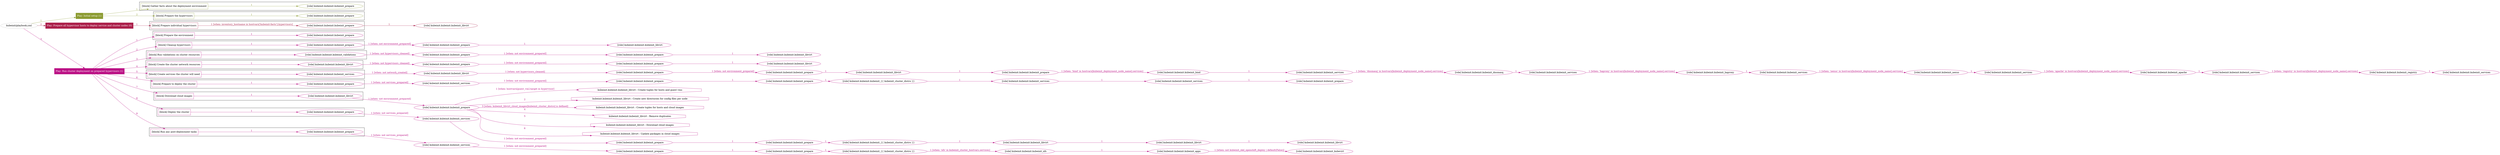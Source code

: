 digraph {
	graph [concentrate=true ordering=in rankdir=LR ratio=fill]
	edge [esep=5 sep=10]
	"kubeinit/playbook.yml" [id=root_node style=dotted]
	play_fecde589 [label="Play: Initial setup (1)" color="#8c9b31" fontcolor="#ffffff" id=play_fecde589 shape=box style=filled tooltip=localhost]
	"kubeinit/playbook.yml" -> play_fecde589 [label="1 " color="#8c9b31" fontcolor="#8c9b31" id=edge_a28c7345 labeltooltip="1 " tooltip="1 "]
	subgraph "kubeinit.kubeinit.kubeinit_prepare" {
		role_893bb1cb [label="[role] kubeinit.kubeinit.kubeinit_prepare" color="#8c9b31" id=role_893bb1cb tooltip="kubeinit.kubeinit.kubeinit_prepare"]
	}
	subgraph "kubeinit.kubeinit.kubeinit_prepare" {
		role_c7a5073b [label="[role] kubeinit.kubeinit.kubeinit_prepare" color="#8c9b31" id=role_c7a5073b tooltip="kubeinit.kubeinit.kubeinit_prepare"]
	}
	subgraph "Play: Initial setup (1)" {
		play_fecde589 -> block_b6773ce6 [label=1 color="#8c9b31" fontcolor="#8c9b31" id=edge_fdb4b4e5 labeltooltip=1 tooltip=1]
		subgraph cluster_block_b6773ce6 {
			block_b6773ce6 [label="[block] Gather facts about the deployment environment" color="#8c9b31" id=block_b6773ce6 labeltooltip="Gather facts about the deployment environment" shape=box tooltip="Gather facts about the deployment environment"]
			block_b6773ce6 -> role_893bb1cb [label="1 " color="#8c9b31" fontcolor="#8c9b31" id=edge_a5877e8c labeltooltip="1 " tooltip="1 "]
		}
		play_fecde589 -> block_ec4a5299 [label=2 color="#8c9b31" fontcolor="#8c9b31" id=edge_3188f8fc labeltooltip=2 tooltip=2]
		subgraph cluster_block_ec4a5299 {
			block_ec4a5299 [label="[block] Prepare the hypervisors" color="#8c9b31" id=block_ec4a5299 labeltooltip="Prepare the hypervisors" shape=box tooltip="Prepare the hypervisors"]
			block_ec4a5299 -> role_c7a5073b [label="1 " color="#8c9b31" fontcolor="#8c9b31" id=edge_5134b48e labeltooltip="1 " tooltip="1 "]
		}
	}
	play_e16d7813 [label="Play: Prepare all hypervisor hosts to deploy service and cluster nodes (0)" color="#ac204b" fontcolor="#ffffff" id=play_e16d7813 shape=box style=filled tooltip="Play: Prepare all hypervisor hosts to deploy service and cluster nodes (0)"]
	"kubeinit/playbook.yml" -> play_e16d7813 [label="2 " color="#ac204b" fontcolor="#ac204b" id=edge_923cb1ef labeltooltip="2 " tooltip="2 "]
	subgraph "kubeinit.kubeinit.kubeinit_libvirt" {
		role_e49487eb [label="[role] kubeinit.kubeinit.kubeinit_libvirt" color="#ac204b" id=role_e49487eb tooltip="kubeinit.kubeinit.kubeinit_libvirt"]
	}
	subgraph "kubeinit.kubeinit.kubeinit_prepare" {
		role_bfb5aa08 [label="[role] kubeinit.kubeinit.kubeinit_prepare" color="#ac204b" id=role_bfb5aa08 tooltip="kubeinit.kubeinit.kubeinit_prepare"]
		role_bfb5aa08 -> role_e49487eb [label="1 " color="#ac204b" fontcolor="#ac204b" id=edge_5ffde83c labeltooltip="1 " tooltip="1 "]
	}
	subgraph "Play: Prepare all hypervisor hosts to deploy service and cluster nodes (0)" {
		play_e16d7813 -> block_dc4ae909 [label=1 color="#ac204b" fontcolor="#ac204b" id=edge_4358f58d labeltooltip=1 tooltip=1]
		subgraph cluster_block_dc4ae909 {
			block_dc4ae909 [label="[block] Prepare individual hypervisors" color="#ac204b" id=block_dc4ae909 labeltooltip="Prepare individual hypervisors" shape=box tooltip="Prepare individual hypervisors"]
			block_dc4ae909 -> role_bfb5aa08 [label="1 [when: inventory_hostname in hostvars['kubeinit-facts'].hypervisors]" color="#ac204b" fontcolor="#ac204b" id=edge_e8f9af90 labeltooltip="1 [when: inventory_hostname in hostvars['kubeinit-facts'].hypervisors]" tooltip="1 [when: inventory_hostname in hostvars['kubeinit-facts'].hypervisors]"]
		}
	}
	play_538e39ea [label="Play: Run cluster deployment on prepared hypervisors (1)" color="#bb1185" fontcolor="#ffffff" id=play_538e39ea shape=box style=filled tooltip=localhost]
	"kubeinit/playbook.yml" -> play_538e39ea [label="3 " color="#bb1185" fontcolor="#bb1185" id=edge_593bcd1d labeltooltip="3 " tooltip="3 "]
	subgraph "kubeinit.kubeinit.kubeinit_prepare" {
		role_bf814c5b [label="[role] kubeinit.kubeinit.kubeinit_prepare" color="#bb1185" id=role_bf814c5b tooltip="kubeinit.kubeinit.kubeinit_prepare"]
	}
	subgraph "kubeinit.kubeinit.kubeinit_libvirt" {
		role_42170a9c [label="[role] kubeinit.kubeinit.kubeinit_libvirt" color="#bb1185" id=role_42170a9c tooltip="kubeinit.kubeinit.kubeinit_libvirt"]
	}
	subgraph "kubeinit.kubeinit.kubeinit_prepare" {
		role_3f55982e [label="[role] kubeinit.kubeinit.kubeinit_prepare" color="#bb1185" id=role_3f55982e tooltip="kubeinit.kubeinit.kubeinit_prepare"]
		role_3f55982e -> role_42170a9c [label="1 " color="#bb1185" fontcolor="#bb1185" id=edge_1377c9d9 labeltooltip="1 " tooltip="1 "]
	}
	subgraph "kubeinit.kubeinit.kubeinit_prepare" {
		role_9db27138 [label="[role] kubeinit.kubeinit.kubeinit_prepare" color="#bb1185" id=role_9db27138 tooltip="kubeinit.kubeinit.kubeinit_prepare"]
		role_9db27138 -> role_3f55982e [label="1 [when: not environment_prepared]" color="#bb1185" fontcolor="#bb1185" id=edge_2b4bcfb2 labeltooltip="1 [when: not environment_prepared]" tooltip="1 [when: not environment_prepared]"]
	}
	subgraph "kubeinit.kubeinit.kubeinit_libvirt" {
		role_50c20f72 [label="[role] kubeinit.kubeinit.kubeinit_libvirt" color="#bb1185" id=role_50c20f72 tooltip="kubeinit.kubeinit.kubeinit_libvirt"]
	}
	subgraph "kubeinit.kubeinit.kubeinit_prepare" {
		role_05577a4a [label="[role] kubeinit.kubeinit.kubeinit_prepare" color="#bb1185" id=role_05577a4a tooltip="kubeinit.kubeinit.kubeinit_prepare"]
		role_05577a4a -> role_50c20f72 [label="1 " color="#bb1185" fontcolor="#bb1185" id=edge_f0ba9951 labeltooltip="1 " tooltip="1 "]
	}
	subgraph "kubeinit.kubeinit.kubeinit_prepare" {
		role_8473e222 [label="[role] kubeinit.kubeinit.kubeinit_prepare" color="#bb1185" id=role_8473e222 tooltip="kubeinit.kubeinit.kubeinit_prepare"]
		role_8473e222 -> role_05577a4a [label="1 [when: not environment_prepared]" color="#bb1185" fontcolor="#bb1185" id=edge_f0eec3dd labeltooltip="1 [when: not environment_prepared]" tooltip="1 [when: not environment_prepared]"]
	}
	subgraph "kubeinit.kubeinit.kubeinit_validations" {
		role_64296fd0 [label="[role] kubeinit.kubeinit.kubeinit_validations" color="#bb1185" id=role_64296fd0 tooltip="kubeinit.kubeinit.kubeinit_validations"]
		role_64296fd0 -> role_8473e222 [label="1 [when: not hypervisors_cleaned]" color="#bb1185" fontcolor="#bb1185" id=edge_b261baf3 labeltooltip="1 [when: not hypervisors_cleaned]" tooltip="1 [when: not hypervisors_cleaned]"]
	}
	subgraph "kubeinit.kubeinit.kubeinit_libvirt" {
		role_461cff26 [label="[role] kubeinit.kubeinit.kubeinit_libvirt" color="#bb1185" id=role_461cff26 tooltip="kubeinit.kubeinit.kubeinit_libvirt"]
	}
	subgraph "kubeinit.kubeinit.kubeinit_prepare" {
		role_7d56128d [label="[role] kubeinit.kubeinit.kubeinit_prepare" color="#bb1185" id=role_7d56128d tooltip="kubeinit.kubeinit.kubeinit_prepare"]
		role_7d56128d -> role_461cff26 [label="1 " color="#bb1185" fontcolor="#bb1185" id=edge_473efc7d labeltooltip="1 " tooltip="1 "]
	}
	subgraph "kubeinit.kubeinit.kubeinit_prepare" {
		role_2a7e3e36 [label="[role] kubeinit.kubeinit.kubeinit_prepare" color="#bb1185" id=role_2a7e3e36 tooltip="kubeinit.kubeinit.kubeinit_prepare"]
		role_2a7e3e36 -> role_7d56128d [label="1 [when: not environment_prepared]" color="#bb1185" fontcolor="#bb1185" id=edge_c6b74da9 labeltooltip="1 [when: not environment_prepared]" tooltip="1 [when: not environment_prepared]"]
	}
	subgraph "kubeinit.kubeinit.kubeinit_libvirt" {
		role_67fe91dd [label="[role] kubeinit.kubeinit.kubeinit_libvirt" color="#bb1185" id=role_67fe91dd tooltip="kubeinit.kubeinit.kubeinit_libvirt"]
		role_67fe91dd -> role_2a7e3e36 [label="1 [when: not hypervisors_cleaned]" color="#bb1185" fontcolor="#bb1185" id=edge_0689e8bd labeltooltip="1 [when: not hypervisors_cleaned]" tooltip="1 [when: not hypervisors_cleaned]"]
	}
	subgraph "kubeinit.kubeinit.kubeinit_services" {
		role_6a74f74c [label="[role] kubeinit.kubeinit.kubeinit_services" color="#bb1185" id=role_6a74f74c tooltip="kubeinit.kubeinit.kubeinit_services"]
	}
	subgraph "kubeinit.kubeinit.kubeinit_registry" {
		role_1be0bc4d [label="[role] kubeinit.kubeinit.kubeinit_registry" color="#bb1185" id=role_1be0bc4d tooltip="kubeinit.kubeinit.kubeinit_registry"]
		role_1be0bc4d -> role_6a74f74c [label="1 " color="#bb1185" fontcolor="#bb1185" id=edge_49444b69 labeltooltip="1 " tooltip="1 "]
	}
	subgraph "kubeinit.kubeinit.kubeinit_services" {
		role_33f3754e [label="[role] kubeinit.kubeinit.kubeinit_services" color="#bb1185" id=role_33f3754e tooltip="kubeinit.kubeinit.kubeinit_services"]
		role_33f3754e -> role_1be0bc4d [label="1 [when: 'registry' in hostvars[kubeinit_deployment_node_name].services]" color="#bb1185" fontcolor="#bb1185" id=edge_28f36b6d labeltooltip="1 [when: 'registry' in hostvars[kubeinit_deployment_node_name].services]" tooltip="1 [when: 'registry' in hostvars[kubeinit_deployment_node_name].services]"]
	}
	subgraph "kubeinit.kubeinit.kubeinit_apache" {
		role_92b2b910 [label="[role] kubeinit.kubeinit.kubeinit_apache" color="#bb1185" id=role_92b2b910 tooltip="kubeinit.kubeinit.kubeinit_apache"]
		role_92b2b910 -> role_33f3754e [label="1 " color="#bb1185" fontcolor="#bb1185" id=edge_6739c403 labeltooltip="1 " tooltip="1 "]
	}
	subgraph "kubeinit.kubeinit.kubeinit_services" {
		role_53a4039e [label="[role] kubeinit.kubeinit.kubeinit_services" color="#bb1185" id=role_53a4039e tooltip="kubeinit.kubeinit.kubeinit_services"]
		role_53a4039e -> role_92b2b910 [label="1 [when: 'apache' in hostvars[kubeinit_deployment_node_name].services]" color="#bb1185" fontcolor="#bb1185" id=edge_13cd59ca labeltooltip="1 [when: 'apache' in hostvars[kubeinit_deployment_node_name].services]" tooltip="1 [when: 'apache' in hostvars[kubeinit_deployment_node_name].services]"]
	}
	subgraph "kubeinit.kubeinit.kubeinit_nexus" {
		role_2f9c9baf [label="[role] kubeinit.kubeinit.kubeinit_nexus" color="#bb1185" id=role_2f9c9baf tooltip="kubeinit.kubeinit.kubeinit_nexus"]
		role_2f9c9baf -> role_53a4039e [label="1 " color="#bb1185" fontcolor="#bb1185" id=edge_62c1df1d labeltooltip="1 " tooltip="1 "]
	}
	subgraph "kubeinit.kubeinit.kubeinit_services" {
		role_1cb95a9a [label="[role] kubeinit.kubeinit.kubeinit_services" color="#bb1185" id=role_1cb95a9a tooltip="kubeinit.kubeinit.kubeinit_services"]
		role_1cb95a9a -> role_2f9c9baf [label="1 [when: 'nexus' in hostvars[kubeinit_deployment_node_name].services]" color="#bb1185" fontcolor="#bb1185" id=edge_fc0b673e labeltooltip="1 [when: 'nexus' in hostvars[kubeinit_deployment_node_name].services]" tooltip="1 [when: 'nexus' in hostvars[kubeinit_deployment_node_name].services]"]
	}
	subgraph "kubeinit.kubeinit.kubeinit_haproxy" {
		role_841d702f [label="[role] kubeinit.kubeinit.kubeinit_haproxy" color="#bb1185" id=role_841d702f tooltip="kubeinit.kubeinit.kubeinit_haproxy"]
		role_841d702f -> role_1cb95a9a [label="1 " color="#bb1185" fontcolor="#bb1185" id=edge_5bccc9d8 labeltooltip="1 " tooltip="1 "]
	}
	subgraph "kubeinit.kubeinit.kubeinit_services" {
		role_63d8b9c8 [label="[role] kubeinit.kubeinit.kubeinit_services" color="#bb1185" id=role_63d8b9c8 tooltip="kubeinit.kubeinit.kubeinit_services"]
		role_63d8b9c8 -> role_841d702f [label="1 [when: 'haproxy' in hostvars[kubeinit_deployment_node_name].services]" color="#bb1185" fontcolor="#bb1185" id=edge_8e43ca0f labeltooltip="1 [when: 'haproxy' in hostvars[kubeinit_deployment_node_name].services]" tooltip="1 [when: 'haproxy' in hostvars[kubeinit_deployment_node_name].services]"]
	}
	subgraph "kubeinit.kubeinit.kubeinit_dnsmasq" {
		role_ca9665ea [label="[role] kubeinit.kubeinit.kubeinit_dnsmasq" color="#bb1185" id=role_ca9665ea tooltip="kubeinit.kubeinit.kubeinit_dnsmasq"]
		role_ca9665ea -> role_63d8b9c8 [label="1 " color="#bb1185" fontcolor="#bb1185" id=edge_a1498839 labeltooltip="1 " tooltip="1 "]
	}
	subgraph "kubeinit.kubeinit.kubeinit_services" {
		role_dc3de6b2 [label="[role] kubeinit.kubeinit.kubeinit_services" color="#bb1185" id=role_dc3de6b2 tooltip="kubeinit.kubeinit.kubeinit_services"]
		role_dc3de6b2 -> role_ca9665ea [label="1 [when: 'dnsmasq' in hostvars[kubeinit_deployment_node_name].services]" color="#bb1185" fontcolor="#bb1185" id=edge_b790b7be labeltooltip="1 [when: 'dnsmasq' in hostvars[kubeinit_deployment_node_name].services]" tooltip="1 [when: 'dnsmasq' in hostvars[kubeinit_deployment_node_name].services]"]
	}
	subgraph "kubeinit.kubeinit.kubeinit_bind" {
		role_3b7dad3c [label="[role] kubeinit.kubeinit.kubeinit_bind" color="#bb1185" id=role_3b7dad3c tooltip="kubeinit.kubeinit.kubeinit_bind"]
		role_3b7dad3c -> role_dc3de6b2 [label="1 " color="#bb1185" fontcolor="#bb1185" id=edge_168dc1eb labeltooltip="1 " tooltip="1 "]
	}
	subgraph "kubeinit.kubeinit.kubeinit_prepare" {
		role_defa3a0e [label="[role] kubeinit.kubeinit.kubeinit_prepare" color="#bb1185" id=role_defa3a0e tooltip="kubeinit.kubeinit.kubeinit_prepare"]
		role_defa3a0e -> role_3b7dad3c [label="1 [when: 'bind' in hostvars[kubeinit_deployment_node_name].services]" color="#bb1185" fontcolor="#bb1185" id=edge_60d02bcd labeltooltip="1 [when: 'bind' in hostvars[kubeinit_deployment_node_name].services]" tooltip="1 [when: 'bind' in hostvars[kubeinit_deployment_node_name].services]"]
	}
	subgraph "kubeinit.kubeinit.kubeinit_libvirt" {
		role_06589012 [label="[role] kubeinit.kubeinit.kubeinit_libvirt" color="#bb1185" id=role_06589012 tooltip="kubeinit.kubeinit.kubeinit_libvirt"]
		role_06589012 -> role_defa3a0e [label="1 " color="#bb1185" fontcolor="#bb1185" id=edge_7d3d0b5f labeltooltip="1 " tooltip="1 "]
	}
	subgraph "kubeinit.kubeinit.kubeinit_prepare" {
		role_a8f68bc2 [label="[role] kubeinit.kubeinit.kubeinit_prepare" color="#bb1185" id=role_a8f68bc2 tooltip="kubeinit.kubeinit.kubeinit_prepare"]
		role_a8f68bc2 -> role_06589012 [label="1 " color="#bb1185" fontcolor="#bb1185" id=edge_5d313afd labeltooltip="1 " tooltip="1 "]
	}
	subgraph "kubeinit.kubeinit.kubeinit_prepare" {
		role_2d8629da [label="[role] kubeinit.kubeinit.kubeinit_prepare" color="#bb1185" id=role_2d8629da tooltip="kubeinit.kubeinit.kubeinit_prepare"]
		role_2d8629da -> role_a8f68bc2 [label="1 [when: not environment_prepared]" color="#bb1185" fontcolor="#bb1185" id=edge_c255bf7a labeltooltip="1 [when: not environment_prepared]" tooltip="1 [when: not environment_prepared]"]
	}
	subgraph "kubeinit.kubeinit.kubeinit_libvirt" {
		role_69d5fde2 [label="[role] kubeinit.kubeinit.kubeinit_libvirt" color="#bb1185" id=role_69d5fde2 tooltip="kubeinit.kubeinit.kubeinit_libvirt"]
		role_69d5fde2 -> role_2d8629da [label="1 [when: not hypervisors_cleaned]" color="#bb1185" fontcolor="#bb1185" id=edge_6b30c327 labeltooltip="1 [when: not hypervisors_cleaned]" tooltip="1 [when: not hypervisors_cleaned]"]
	}
	subgraph "kubeinit.kubeinit.kubeinit_services" {
		role_2aef833b [label="[role] kubeinit.kubeinit.kubeinit_services" color="#bb1185" id=role_2aef833b tooltip="kubeinit.kubeinit.kubeinit_services"]
		role_2aef833b -> role_69d5fde2 [label="1 [when: not network_created]" color="#bb1185" fontcolor="#bb1185" id=edge_0c3800c1 labeltooltip="1 [when: not network_created]" tooltip="1 [when: not network_created]"]
	}
	subgraph "kubeinit.kubeinit.kubeinit_prepare" {
		role_8d0ca5e1 [label="[role] kubeinit.kubeinit.kubeinit_prepare" color="#bb1185" id=role_8d0ca5e1 tooltip="kubeinit.kubeinit.kubeinit_prepare"]
	}
	subgraph "kubeinit.kubeinit.kubeinit_services" {
		role_8bcb86bf [label="[role] kubeinit.kubeinit.kubeinit_services" color="#bb1185" id=role_8bcb86bf tooltip="kubeinit.kubeinit.kubeinit_services"]
		role_8bcb86bf -> role_8d0ca5e1 [label="1 " color="#bb1185" fontcolor="#bb1185" id=edge_1d0c61ba labeltooltip="1 " tooltip="1 "]
	}
	subgraph "kubeinit.kubeinit.kubeinit_services" {
		role_f1ad4dfd [label="[role] kubeinit.kubeinit.kubeinit_services" color="#bb1185" id=role_f1ad4dfd tooltip="kubeinit.kubeinit.kubeinit_services"]
		role_f1ad4dfd -> role_8bcb86bf [label="1 " color="#bb1185" fontcolor="#bb1185" id=edge_9c776a20 labeltooltip="1 " tooltip="1 "]
	}
	subgraph "kubeinit.kubeinit.kubeinit_{{ kubeinit_cluster_distro }}" {
		role_de69f07e [label="[role] kubeinit.kubeinit.kubeinit_{{ kubeinit_cluster_distro }}" color="#bb1185" id=role_de69f07e tooltip="kubeinit.kubeinit.kubeinit_{{ kubeinit_cluster_distro }}"]
		role_de69f07e -> role_f1ad4dfd [label="1 " color="#bb1185" fontcolor="#bb1185" id=edge_4df66256 labeltooltip="1 " tooltip="1 "]
	}
	subgraph "kubeinit.kubeinit.kubeinit_prepare" {
		role_570c6050 [label="[role] kubeinit.kubeinit.kubeinit_prepare" color="#bb1185" id=role_570c6050 tooltip="kubeinit.kubeinit.kubeinit_prepare"]
		role_570c6050 -> role_de69f07e [label="1 " color="#bb1185" fontcolor="#bb1185" id=edge_ad4ea4ba labeltooltip="1 " tooltip="1 "]
	}
	subgraph "kubeinit.kubeinit.kubeinit_prepare" {
		role_6e8e7681 [label="[role] kubeinit.kubeinit.kubeinit_prepare" color="#bb1185" id=role_6e8e7681 tooltip="kubeinit.kubeinit.kubeinit_prepare"]
		role_6e8e7681 -> role_570c6050 [label="1 " color="#bb1185" fontcolor="#bb1185" id=edge_3bf94f83 labeltooltip="1 " tooltip="1 "]
	}
	subgraph "kubeinit.kubeinit.kubeinit_services" {
		role_c084ce95 [label="[role] kubeinit.kubeinit.kubeinit_services" color="#bb1185" id=role_c084ce95 tooltip="kubeinit.kubeinit.kubeinit_services"]
		role_c084ce95 -> role_6e8e7681 [label="1 [when: not environment_prepared]" color="#bb1185" fontcolor="#bb1185" id=edge_018c55b2 labeltooltip="1 [when: not environment_prepared]" tooltip="1 [when: not environment_prepared]"]
	}
	subgraph "kubeinit.kubeinit.kubeinit_prepare" {
		role_e254b6ba [label="[role] kubeinit.kubeinit.kubeinit_prepare" color="#bb1185" id=role_e254b6ba tooltip="kubeinit.kubeinit.kubeinit_prepare"]
		role_e254b6ba -> role_c084ce95 [label="1 [when: not services_prepared]" color="#bb1185" fontcolor="#bb1185" id=edge_f30cd719 labeltooltip="1 [when: not services_prepared]" tooltip="1 [when: not services_prepared]"]
	}
	subgraph "kubeinit.kubeinit.kubeinit_prepare" {
		role_8100025a [label="[role] kubeinit.kubeinit.kubeinit_prepare" color="#bb1185" id=role_8100025a tooltip="kubeinit.kubeinit.kubeinit_prepare"]
		task_79566d3e [label="kubeinit.kubeinit.kubeinit_libvirt : Create tuples for hosts and guest vms" color="#bb1185" id=task_79566d3e shape=octagon tooltip="kubeinit.kubeinit.kubeinit_libvirt : Create tuples for hosts and guest vms"]
		role_8100025a -> task_79566d3e [label="1 [when: hostvars[guest_vm].target in hypervisor]" color="#bb1185" fontcolor="#bb1185" id=edge_f478040e labeltooltip="1 [when: hostvars[guest_vm].target in hypervisor]" tooltip="1 [when: hostvars[guest_vm].target in hypervisor]"]
		task_58a08b9e [label="kubeinit.kubeinit.kubeinit_libvirt : Create new directories for config files per node" color="#bb1185" id=task_58a08b9e shape=octagon tooltip="kubeinit.kubeinit.kubeinit_libvirt : Create new directories for config files per node"]
		role_8100025a -> task_58a08b9e [label="2 " color="#bb1185" fontcolor="#bb1185" id=edge_48f800f6 labeltooltip="2 " tooltip="2 "]
		task_129c9f01 [label="kubeinit.kubeinit.kubeinit_libvirt : Create tuples for hosts and cloud images" color="#bb1185" id=task_129c9f01 shape=octagon tooltip="kubeinit.kubeinit.kubeinit_libvirt : Create tuples for hosts and cloud images"]
		role_8100025a -> task_129c9f01 [label="3 [when: kubeinit_libvirt_cloud_images[kubeinit_cluster_distro] is defined]" color="#bb1185" fontcolor="#bb1185" id=edge_1701bdf1 labeltooltip="3 [when: kubeinit_libvirt_cloud_images[kubeinit_cluster_distro] is defined]" tooltip="3 [when: kubeinit_libvirt_cloud_images[kubeinit_cluster_distro] is defined]"]
		task_3662f202 [label="kubeinit.kubeinit.kubeinit_libvirt : Remove duplicates" color="#bb1185" id=task_3662f202 shape=octagon tooltip="kubeinit.kubeinit.kubeinit_libvirt : Remove duplicates"]
		role_8100025a -> task_3662f202 [label="4 " color="#bb1185" fontcolor="#bb1185" id=edge_47316c7f labeltooltip="4 " tooltip="4 "]
		task_92c943d2 [label="kubeinit.kubeinit.kubeinit_libvirt : Download cloud images" color="#bb1185" id=task_92c943d2 shape=octagon tooltip="kubeinit.kubeinit.kubeinit_libvirt : Download cloud images"]
		role_8100025a -> task_92c943d2 [label="5 " color="#bb1185" fontcolor="#bb1185" id=edge_6b51d51c labeltooltip="5 " tooltip="5 "]
		task_9e3bb781 [label="kubeinit.kubeinit.kubeinit_libvirt : Update packages in cloud images" color="#bb1185" id=task_9e3bb781 shape=octagon tooltip="kubeinit.kubeinit.kubeinit_libvirt : Update packages in cloud images"]
		role_8100025a -> task_9e3bb781 [label="6 " color="#bb1185" fontcolor="#bb1185" id=edge_2a3f420e labeltooltip="6 " tooltip="6 "]
	}
	subgraph "kubeinit.kubeinit.kubeinit_libvirt" {
		role_a1c77cd8 [label="[role] kubeinit.kubeinit.kubeinit_libvirt" color="#bb1185" id=role_a1c77cd8 tooltip="kubeinit.kubeinit.kubeinit_libvirt"]
		role_a1c77cd8 -> role_8100025a [label="1 [when: not environment_prepared]" color="#bb1185" fontcolor="#bb1185" id=edge_a3dfe009 labeltooltip="1 [when: not environment_prepared]" tooltip="1 [when: not environment_prepared]"]
	}
	subgraph "kubeinit.kubeinit.kubeinit_libvirt" {
		role_5422250d [label="[role] kubeinit.kubeinit.kubeinit_libvirt" color="#bb1185" id=role_5422250d tooltip="kubeinit.kubeinit.kubeinit_libvirt"]
	}
	subgraph "kubeinit.kubeinit.kubeinit_libvirt" {
		role_45572a99 [label="[role] kubeinit.kubeinit.kubeinit_libvirt" color="#bb1185" id=role_45572a99 tooltip="kubeinit.kubeinit.kubeinit_libvirt"]
		role_45572a99 -> role_5422250d [label="1 " color="#bb1185" fontcolor="#bb1185" id=edge_f0daabf1 labeltooltip="1 " tooltip="1 "]
	}
	subgraph "kubeinit.kubeinit.kubeinit_libvirt" {
		role_99a80055 [label="[role] kubeinit.kubeinit.kubeinit_libvirt" color="#bb1185" id=role_99a80055 tooltip="kubeinit.kubeinit.kubeinit_libvirt"]
		role_99a80055 -> role_45572a99 [label="1 " color="#bb1185" fontcolor="#bb1185" id=edge_41d61d9e labeltooltip="1 " tooltip="1 "]
	}
	subgraph "kubeinit.kubeinit.kubeinit_{{ kubeinit_cluster_distro }}" {
		role_0ce0972d [label="[role] kubeinit.kubeinit.kubeinit_{{ kubeinit_cluster_distro }}" color="#bb1185" id=role_0ce0972d tooltip="kubeinit.kubeinit.kubeinit_{{ kubeinit_cluster_distro }}"]
		role_0ce0972d -> role_99a80055 [label="1 " color="#bb1185" fontcolor="#bb1185" id=edge_1a34ecae labeltooltip="1 " tooltip="1 "]
	}
	subgraph "kubeinit.kubeinit.kubeinit_prepare" {
		role_5f47d7cc [label="[role] kubeinit.kubeinit.kubeinit_prepare" color="#bb1185" id=role_5f47d7cc tooltip="kubeinit.kubeinit.kubeinit_prepare"]
		role_5f47d7cc -> role_0ce0972d [label="1 " color="#bb1185" fontcolor="#bb1185" id=edge_e880e410 labeltooltip="1 " tooltip="1 "]
	}
	subgraph "kubeinit.kubeinit.kubeinit_prepare" {
		role_356ef6db [label="[role] kubeinit.kubeinit.kubeinit_prepare" color="#bb1185" id=role_356ef6db tooltip="kubeinit.kubeinit.kubeinit_prepare"]
		role_356ef6db -> role_5f47d7cc [label="1 " color="#bb1185" fontcolor="#bb1185" id=edge_1c9f70a4 labeltooltip="1 " tooltip="1 "]
	}
	subgraph "kubeinit.kubeinit.kubeinit_services" {
		role_bcc77834 [label="[role] kubeinit.kubeinit.kubeinit_services" color="#bb1185" id=role_bcc77834 tooltip="kubeinit.kubeinit.kubeinit_services"]
		role_bcc77834 -> role_356ef6db [label="1 [when: not environment_prepared]" color="#bb1185" fontcolor="#bb1185" id=edge_fd179b7c labeltooltip="1 [when: not environment_prepared]" tooltip="1 [when: not environment_prepared]"]
	}
	subgraph "kubeinit.kubeinit.kubeinit_prepare" {
		role_5887b1e1 [label="[role] kubeinit.kubeinit.kubeinit_prepare" color="#bb1185" id=role_5887b1e1 tooltip="kubeinit.kubeinit.kubeinit_prepare"]
		role_5887b1e1 -> role_bcc77834 [label="1 [when: not services_prepared]" color="#bb1185" fontcolor="#bb1185" id=edge_016b9cc4 labeltooltip="1 [when: not services_prepared]" tooltip="1 [when: not services_prepared]"]
	}
	subgraph "kubeinit.kubeinit.kubeinit_kubevirt" {
		role_6e364595 [label="[role] kubeinit.kubeinit.kubeinit_kubevirt" color="#bb1185" id=role_6e364595 tooltip="kubeinit.kubeinit.kubeinit_kubevirt"]
	}
	subgraph "kubeinit.kubeinit.kubeinit_apps" {
		role_af91b231 [label="[role] kubeinit.kubeinit.kubeinit_apps" color="#bb1185" id=role_af91b231 tooltip="kubeinit.kubeinit.kubeinit_apps"]
		role_af91b231 -> role_6e364595 [label="1 [when: not kubeinit_okd_openshift_deploy | default(False)]" color="#bb1185" fontcolor="#bb1185" id=edge_1cb930e9 labeltooltip="1 [when: not kubeinit_okd_openshift_deploy | default(False)]" tooltip="1 [when: not kubeinit_okd_openshift_deploy | default(False)]"]
	}
	subgraph "kubeinit.kubeinit.kubeinit_nfs" {
		role_a7bf6572 [label="[role] kubeinit.kubeinit.kubeinit_nfs" color="#bb1185" id=role_a7bf6572 tooltip="kubeinit.kubeinit.kubeinit_nfs"]
		role_a7bf6572 -> role_af91b231 [label="1 " color="#bb1185" fontcolor="#bb1185" id=edge_331f6e60 labeltooltip="1 " tooltip="1 "]
	}
	subgraph "kubeinit.kubeinit.kubeinit_{{ kubeinit_cluster_distro }}" {
		role_32213623 [label="[role] kubeinit.kubeinit.kubeinit_{{ kubeinit_cluster_distro }}" color="#bb1185" id=role_32213623 tooltip="kubeinit.kubeinit.kubeinit_{{ kubeinit_cluster_distro }}"]
		role_32213623 -> role_a7bf6572 [label="1 [when: 'nfs' in kubeinit_cluster_hostvars.services]" color="#bb1185" fontcolor="#bb1185" id=edge_d41b1e09 labeltooltip="1 [when: 'nfs' in kubeinit_cluster_hostvars.services]" tooltip="1 [when: 'nfs' in kubeinit_cluster_hostvars.services]"]
	}
	subgraph "kubeinit.kubeinit.kubeinit_prepare" {
		role_f2f0f02d [label="[role] kubeinit.kubeinit.kubeinit_prepare" color="#bb1185" id=role_f2f0f02d tooltip="kubeinit.kubeinit.kubeinit_prepare"]
		role_f2f0f02d -> role_32213623 [label="1 " color="#bb1185" fontcolor="#bb1185" id=edge_84053da4 labeltooltip="1 " tooltip="1 "]
	}
	subgraph "kubeinit.kubeinit.kubeinit_prepare" {
		role_f8729efe [label="[role] kubeinit.kubeinit.kubeinit_prepare" color="#bb1185" id=role_f8729efe tooltip="kubeinit.kubeinit.kubeinit_prepare"]
		role_f8729efe -> role_f2f0f02d [label="1 " color="#bb1185" fontcolor="#bb1185" id=edge_01c14ba3 labeltooltip="1 " tooltip="1 "]
	}
	subgraph "kubeinit.kubeinit.kubeinit_services" {
		role_39cec342 [label="[role] kubeinit.kubeinit.kubeinit_services" color="#bb1185" id=role_39cec342 tooltip="kubeinit.kubeinit.kubeinit_services"]
		role_39cec342 -> role_f8729efe [label="1 [when: not environment_prepared]" color="#bb1185" fontcolor="#bb1185" id=edge_81137f0e labeltooltip="1 [when: not environment_prepared]" tooltip="1 [when: not environment_prepared]"]
	}
	subgraph "kubeinit.kubeinit.kubeinit_prepare" {
		role_35d90f32 [label="[role] kubeinit.kubeinit.kubeinit_prepare" color="#bb1185" id=role_35d90f32 tooltip="kubeinit.kubeinit.kubeinit_prepare"]
		role_35d90f32 -> role_39cec342 [label="1 [when: not services_prepared]" color="#bb1185" fontcolor="#bb1185" id=edge_cf7e9be8 labeltooltip="1 [when: not services_prepared]" tooltip="1 [when: not services_prepared]"]
	}
	subgraph "Play: Run cluster deployment on prepared hypervisors (1)" {
		play_538e39ea -> block_6f6c5495 [label=1 color="#bb1185" fontcolor="#bb1185" id=edge_73645e6e labeltooltip=1 tooltip=1]
		subgraph cluster_block_6f6c5495 {
			block_6f6c5495 [label="[block] Prepare the environment" color="#bb1185" id=block_6f6c5495 labeltooltip="Prepare the environment" shape=box tooltip="Prepare the environment"]
			block_6f6c5495 -> role_bf814c5b [label="1 " color="#bb1185" fontcolor="#bb1185" id=edge_77299772 labeltooltip="1 " tooltip="1 "]
		}
		play_538e39ea -> block_d443bb07 [label=2 color="#bb1185" fontcolor="#bb1185" id=edge_d134dd07 labeltooltip=2 tooltip=2]
		subgraph cluster_block_d443bb07 {
			block_d443bb07 [label="[block] Cleanup hypervisors" color="#bb1185" id=block_d443bb07 labeltooltip="Cleanup hypervisors" shape=box tooltip="Cleanup hypervisors"]
			block_d443bb07 -> role_9db27138 [label="1 " color="#bb1185" fontcolor="#bb1185" id=edge_b869eaa0 labeltooltip="1 " tooltip="1 "]
		}
		play_538e39ea -> block_7c6a0641 [label=3 color="#bb1185" fontcolor="#bb1185" id=edge_9135940d labeltooltip=3 tooltip=3]
		subgraph cluster_block_7c6a0641 {
			block_7c6a0641 [label="[block] Run validations on cluster resources" color="#bb1185" id=block_7c6a0641 labeltooltip="Run validations on cluster resources" shape=box tooltip="Run validations on cluster resources"]
			block_7c6a0641 -> role_64296fd0 [label="1 " color="#bb1185" fontcolor="#bb1185" id=edge_1253d500 labeltooltip="1 " tooltip="1 "]
		}
		play_538e39ea -> block_ff3df279 [label=4 color="#bb1185" fontcolor="#bb1185" id=edge_420a55bc labeltooltip=4 tooltip=4]
		subgraph cluster_block_ff3df279 {
			block_ff3df279 [label="[block] Create the cluster network resources" color="#bb1185" id=block_ff3df279 labeltooltip="Create the cluster network resources" shape=box tooltip="Create the cluster network resources"]
			block_ff3df279 -> role_67fe91dd [label="1 " color="#bb1185" fontcolor="#bb1185" id=edge_e08b8c45 labeltooltip="1 " tooltip="1 "]
		}
		play_538e39ea -> block_e9988fe9 [label=5 color="#bb1185" fontcolor="#bb1185" id=edge_6dfb39ea labeltooltip=5 tooltip=5]
		subgraph cluster_block_e9988fe9 {
			block_e9988fe9 [label="[block] Create services the cluster will need" color="#bb1185" id=block_e9988fe9 labeltooltip="Create services the cluster will need" shape=box tooltip="Create services the cluster will need"]
			block_e9988fe9 -> role_2aef833b [label="1 " color="#bb1185" fontcolor="#bb1185" id=edge_56f3799a labeltooltip="1 " tooltip="1 "]
		}
		play_538e39ea -> block_de460b79 [label=6 color="#bb1185" fontcolor="#bb1185" id=edge_8c4f2e6a labeltooltip=6 tooltip=6]
		subgraph cluster_block_de460b79 {
			block_de460b79 [label="[block] Prepare to deploy the cluster" color="#bb1185" id=block_de460b79 labeltooltip="Prepare to deploy the cluster" shape=box tooltip="Prepare to deploy the cluster"]
			block_de460b79 -> role_e254b6ba [label="1 " color="#bb1185" fontcolor="#bb1185" id=edge_b6d1740b labeltooltip="1 " tooltip="1 "]
		}
		play_538e39ea -> block_933b2991 [label=7 color="#bb1185" fontcolor="#bb1185" id=edge_c00b968d labeltooltip=7 tooltip=7]
		subgraph cluster_block_933b2991 {
			block_933b2991 [label="[block] Download cloud images" color="#bb1185" id=block_933b2991 labeltooltip="Download cloud images" shape=box tooltip="Download cloud images"]
			block_933b2991 -> role_a1c77cd8 [label="1 " color="#bb1185" fontcolor="#bb1185" id=edge_eb989ae9 labeltooltip="1 " tooltip="1 "]
		}
		play_538e39ea -> block_9014004d [label=8 color="#bb1185" fontcolor="#bb1185" id=edge_86c288fa labeltooltip=8 tooltip=8]
		subgraph cluster_block_9014004d {
			block_9014004d [label="[block] Deploy the cluster" color="#bb1185" id=block_9014004d labeltooltip="Deploy the cluster" shape=box tooltip="Deploy the cluster"]
			block_9014004d -> role_5887b1e1 [label="1 " color="#bb1185" fontcolor="#bb1185" id=edge_2af6c514 labeltooltip="1 " tooltip="1 "]
		}
		play_538e39ea -> block_7903e315 [label=9 color="#bb1185" fontcolor="#bb1185" id=edge_13b6579a labeltooltip=9 tooltip=9]
		subgraph cluster_block_7903e315 {
			block_7903e315 [label="[block] Run any post-deployment tasks" color="#bb1185" id=block_7903e315 labeltooltip="Run any post-deployment tasks" shape=box tooltip="Run any post-deployment tasks"]
			block_7903e315 -> role_35d90f32 [label="1 " color="#bb1185" fontcolor="#bb1185" id=edge_6265ea91 labeltooltip="1 " tooltip="1 "]
		}
	}
}
